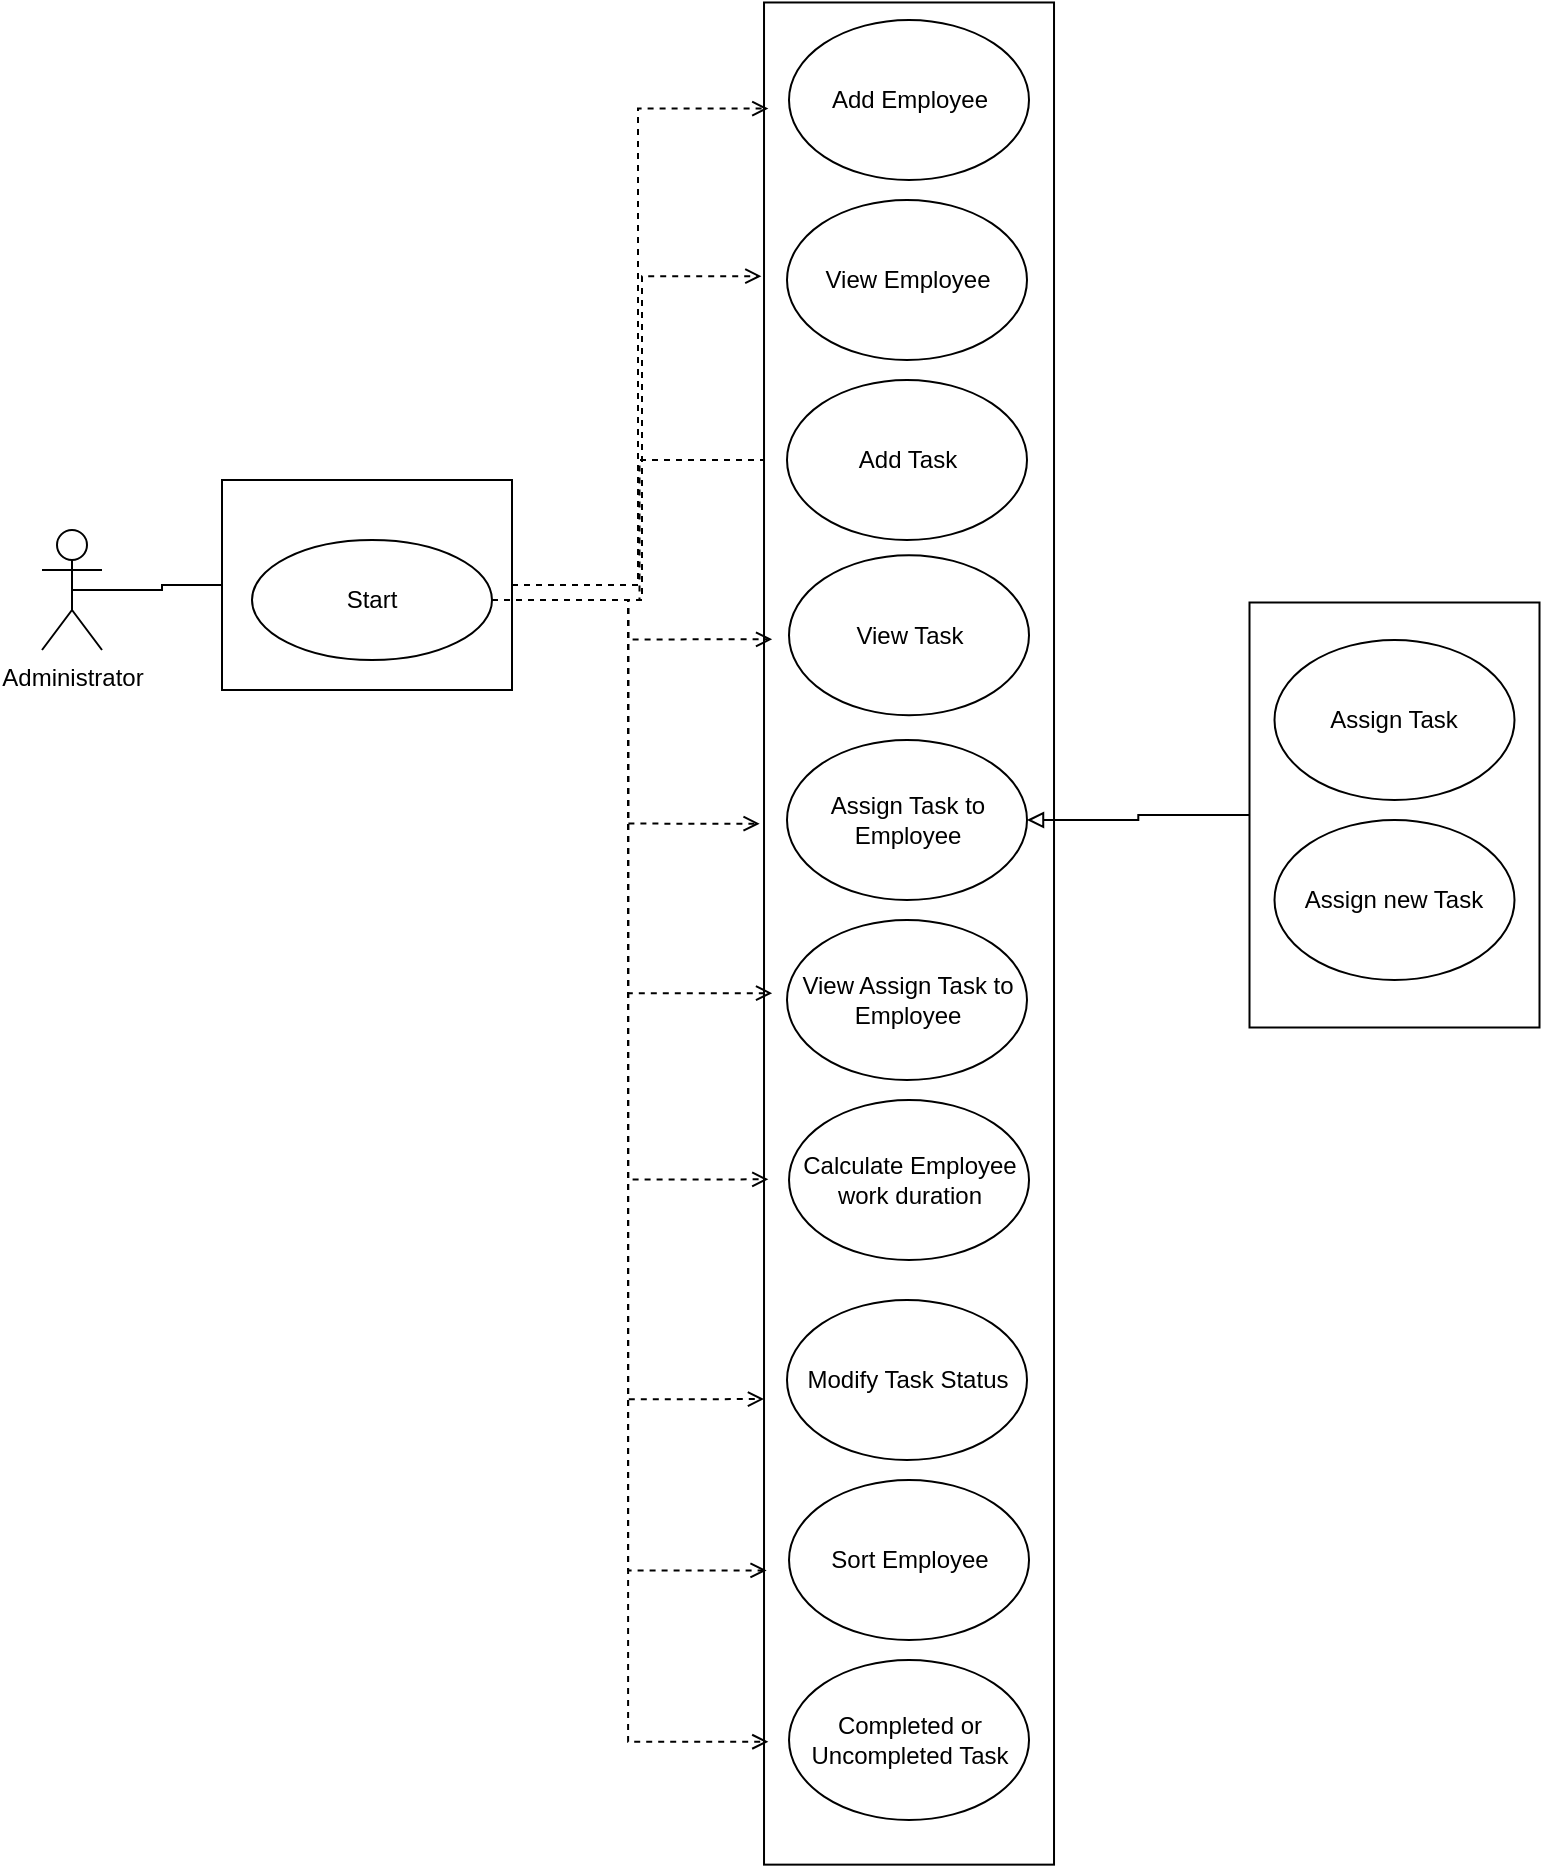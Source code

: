 <mxfile version="26.0.16">
  <diagram id="kgpKYQtTHZ0yAKxKKP6v" name="Page-1">
    <mxGraphModel dx="1323" dy="1952" grid="1" gridSize="10" guides="1" tooltips="1" connect="1" arrows="1" fold="1" page="1" pageScale="1" pageWidth="850" pageHeight="1100" math="0" shadow="0">
      <root>
        <mxCell id="0" />
        <mxCell id="1" parent="0" />
        <mxCell id="wSkZSEqx1WJQZTR7wh7x-15" style="edgeStyle=orthogonalEdgeStyle;rounded=0;orthogonalLoop=1;jettySize=auto;html=1;exitX=0.5;exitY=0.5;exitDx=0;exitDy=0;exitPerimeter=0;entryX=0.5;entryY=1;entryDx=0;entryDy=0;endArrow=none;startFill=0;" edge="1" parent="1" source="wSkZSEqx1WJQZTR7wh7x-1" target="wSkZSEqx1WJQZTR7wh7x-4">
          <mxGeometry relative="1" as="geometry" />
        </mxCell>
        <mxCell id="wSkZSEqx1WJQZTR7wh7x-1" value="Administrator" style="shape=umlActor;verticalLabelPosition=bottom;verticalAlign=top;html=1;outlineConnect=0;" vertex="1" parent="1">
          <mxGeometry x="200" y="15" width="30" height="60" as="geometry" />
        </mxCell>
        <mxCell id="wSkZSEqx1WJQZTR7wh7x-4" value="" style="rounded=0;whiteSpace=wrap;html=1;rotation=90;" vertex="1" parent="1">
          <mxGeometry x="310" y="-30" width="105" height="145" as="geometry" />
        </mxCell>
        <mxCell id="wSkZSEqx1WJQZTR7wh7x-67" style="edgeStyle=orthogonalEdgeStyle;rounded=0;orthogonalLoop=1;jettySize=auto;html=1;exitX=1;exitY=0.5;exitDx=0;exitDy=0;entryX=0;entryY=0.5;entryDx=0;entryDy=0;dashed=1;endArrow=open;endFill=0;" edge="1" parent="1" source="wSkZSEqx1WJQZTR7wh7x-9" target="wSkZSEqx1WJQZTR7wh7x-35">
          <mxGeometry relative="1" as="geometry" />
        </mxCell>
        <mxCell id="wSkZSEqx1WJQZTR7wh7x-72" style="edgeStyle=orthogonalEdgeStyle;rounded=0;orthogonalLoop=1;jettySize=auto;html=1;exitX=1;exitY=0.5;exitDx=0;exitDy=0;entryX=0.75;entryY=1;entryDx=0;entryDy=0;dashed=1;endArrow=open;endFill=0;" edge="1" parent="1" source="wSkZSEqx1WJQZTR7wh7x-9" target="wSkZSEqx1WJQZTR7wh7x-16">
          <mxGeometry relative="1" as="geometry" />
        </mxCell>
        <mxCell id="wSkZSEqx1WJQZTR7wh7x-9" value="Start" style="ellipse;whiteSpace=wrap;html=1;" vertex="1" parent="1">
          <mxGeometry x="305" y="20" width="120" height="60" as="geometry" />
        </mxCell>
        <mxCell id="wSkZSEqx1WJQZTR7wh7x-16" value="" style="rounded=0;whiteSpace=wrap;html=1;rotation=90;" vertex="1" parent="1">
          <mxGeometry x="167.97" y="144.28" width="931.08" height="145" as="geometry" />
        </mxCell>
        <mxCell id="wSkZSEqx1WJQZTR7wh7x-18" value="Add Employee" style="ellipse;whiteSpace=wrap;html=1;" vertex="1" parent="1">
          <mxGeometry x="573.5" y="-240" width="120" height="80" as="geometry" />
        </mxCell>
        <mxCell id="wSkZSEqx1WJQZTR7wh7x-24" value="View Employee" style="ellipse;whiteSpace=wrap;html=1;" vertex="1" parent="1">
          <mxGeometry x="572.5" y="-150" width="120" height="80" as="geometry" />
        </mxCell>
        <mxCell id="wSkZSEqx1WJQZTR7wh7x-34" value="View Task" style="ellipse;whiteSpace=wrap;html=1;" vertex="1" parent="1">
          <mxGeometry x="573.5" y="27.62" width="120" height="80" as="geometry" />
        </mxCell>
        <mxCell id="wSkZSEqx1WJQZTR7wh7x-35" value="Add Task" style="ellipse;whiteSpace=wrap;html=1;" vertex="1" parent="1">
          <mxGeometry x="572.5" y="-60" width="120" height="80" as="geometry" />
        </mxCell>
        <mxCell id="wSkZSEqx1WJQZTR7wh7x-54" value="Assign Task to Employee" style="ellipse;whiteSpace=wrap;html=1;" vertex="1" parent="1">
          <mxGeometry x="572.5" y="120" width="120" height="80" as="geometry" />
        </mxCell>
        <mxCell id="wSkZSEqx1WJQZTR7wh7x-75" style="edgeStyle=orthogonalEdgeStyle;rounded=0;orthogonalLoop=1;jettySize=auto;html=1;exitX=0.5;exitY=1;exitDx=0;exitDy=0;endArrow=block;endFill=0;" edge="1" parent="1" source="wSkZSEqx1WJQZTR7wh7x-55" target="wSkZSEqx1WJQZTR7wh7x-54">
          <mxGeometry relative="1" as="geometry" />
        </mxCell>
        <mxCell id="wSkZSEqx1WJQZTR7wh7x-55" value="&lt;span style=&quot;color: rgba(0, 0, 0, 0); font-family: monospace; font-size: 0px; text-align: start; text-wrap-mode: nowrap;&quot;&gt;%3CmxGraphModel%3E%3Croot%3E%3CmxCell%20id%3D%220%22%2F%3E%3CmxCell%20id%3D%221%22%20parent%3D%220%22%2F%3E%3CmxCell%20id%3D%222%22%20value%3D%22IdTask%22%20style%3D%22ellipse%3BwhiteSpace%3Dwrap%3Bhtml%3D1%3B%22%20vertex%3D%221%22%20parent%3D%221%22%3E%3CmxGeometry%20x%3D%221096%22%20y%3D%22-177.5%22%20width%3D%22120%22%20height%3D%2280%22%20as%3D%22geometry%22%2F%3E%3C%2FmxCell%3E%3C%2Froot%3E%3C%2FmxGraphModel%3E&lt;/span&gt;" style="rounded=0;whiteSpace=wrap;html=1;rotation=90;" vertex="1" parent="1">
          <mxGeometry x="770" y="85" width="212.5" height="145" as="geometry" />
        </mxCell>
        <mxCell id="wSkZSEqx1WJQZTR7wh7x-57" value="Assign Task" style="ellipse;whiteSpace=wrap;html=1;" vertex="1" parent="1">
          <mxGeometry x="816.25" y="70" width="120" height="80" as="geometry" />
        </mxCell>
        <mxCell id="wSkZSEqx1WJQZTR7wh7x-58" value="Assign new Task" style="ellipse;whiteSpace=wrap;html=1;" vertex="1" parent="1">
          <mxGeometry x="816.25" y="160" width="120" height="80" as="geometry" />
        </mxCell>
        <mxCell id="wSkZSEqx1WJQZTR7wh7x-59" value="View Assign Task to Employee" style="ellipse;whiteSpace=wrap;html=1;" vertex="1" parent="1">
          <mxGeometry x="572.5" y="210" width="120" height="80" as="geometry" />
        </mxCell>
        <mxCell id="wSkZSEqx1WJQZTR7wh7x-61" value="Calculate Employee work duration" style="ellipse;whiteSpace=wrap;html=1;" vertex="1" parent="1">
          <mxGeometry x="573.51" y="300" width="120" height="80" as="geometry" />
        </mxCell>
        <mxCell id="wSkZSEqx1WJQZTR7wh7x-62" value="Modify Task Status" style="ellipse;whiteSpace=wrap;html=1;" vertex="1" parent="1">
          <mxGeometry x="572.5" y="400" width="120" height="80" as="geometry" />
        </mxCell>
        <mxCell id="wSkZSEqx1WJQZTR7wh7x-63" value="Sort Employee" style="ellipse;whiteSpace=wrap;html=1;" vertex="1" parent="1">
          <mxGeometry x="573.51" y="490" width="120" height="80" as="geometry" />
        </mxCell>
        <mxCell id="wSkZSEqx1WJQZTR7wh7x-64" value="Completed or Uncompleted Task" style="ellipse;whiteSpace=wrap;html=1;" vertex="1" parent="1">
          <mxGeometry x="573.51" y="580" width="120" height="80" as="geometry" />
        </mxCell>
        <mxCell id="wSkZSEqx1WJQZTR7wh7x-65" style="edgeStyle=orthogonalEdgeStyle;rounded=0;orthogonalLoop=1;jettySize=auto;html=1;exitX=0.5;exitY=0;exitDx=0;exitDy=0;entryX=0.057;entryY=0.985;entryDx=0;entryDy=0;entryPerimeter=0;dashed=1;endArrow=open;endFill=0;" edge="1" parent="1" source="wSkZSEqx1WJQZTR7wh7x-4" target="wSkZSEqx1WJQZTR7wh7x-16">
          <mxGeometry relative="1" as="geometry">
            <Array as="points">
              <mxPoint x="498" y="42" />
              <mxPoint x="498" y="-196" />
            </Array>
          </mxGeometry>
        </mxCell>
        <mxCell id="wSkZSEqx1WJQZTR7wh7x-66" style="edgeStyle=orthogonalEdgeStyle;rounded=0;orthogonalLoop=1;jettySize=auto;html=1;entryX=0.147;entryY=1.009;entryDx=0;entryDy=0;entryPerimeter=0;dashed=1;endArrow=open;endFill=0;" edge="1" parent="1" source="wSkZSEqx1WJQZTR7wh7x-9" target="wSkZSEqx1WJQZTR7wh7x-16">
          <mxGeometry relative="1" as="geometry">
            <Array as="points">
              <mxPoint x="500" y="50" />
              <mxPoint x="500" y="-112" />
            </Array>
          </mxGeometry>
        </mxCell>
        <mxCell id="wSkZSEqx1WJQZTR7wh7x-68" style="edgeStyle=orthogonalEdgeStyle;rounded=0;orthogonalLoop=1;jettySize=auto;html=1;exitX=1;exitY=0.5;exitDx=0;exitDy=0;entryX=0.342;entryY=0.972;entryDx=0;entryDy=0;entryPerimeter=0;dashed=1;endArrow=open;endFill=0;" edge="1" parent="1" source="wSkZSEqx1WJQZTR7wh7x-9" target="wSkZSEqx1WJQZTR7wh7x-16">
          <mxGeometry relative="1" as="geometry" />
        </mxCell>
        <mxCell id="wSkZSEqx1WJQZTR7wh7x-69" style="edgeStyle=orthogonalEdgeStyle;rounded=0;orthogonalLoop=1;jettySize=auto;html=1;exitX=1;exitY=0.5;exitDx=0;exitDy=0;entryX=0.441;entryY=1.015;entryDx=0;entryDy=0;entryPerimeter=0;dashed=1;endArrow=open;endFill=0;" edge="1" parent="1" source="wSkZSEqx1WJQZTR7wh7x-9" target="wSkZSEqx1WJQZTR7wh7x-16">
          <mxGeometry relative="1" as="geometry" />
        </mxCell>
        <mxCell id="wSkZSEqx1WJQZTR7wh7x-70" style="edgeStyle=orthogonalEdgeStyle;rounded=0;orthogonalLoop=1;jettySize=auto;html=1;exitX=1;exitY=0.5;exitDx=0;exitDy=0;entryX=0.532;entryY=0.972;entryDx=0;entryDy=0;entryPerimeter=0;dashed=1;endArrow=open;endFill=0;" edge="1" parent="1" source="wSkZSEqx1WJQZTR7wh7x-9" target="wSkZSEqx1WJQZTR7wh7x-16">
          <mxGeometry relative="1" as="geometry" />
        </mxCell>
        <mxCell id="wSkZSEqx1WJQZTR7wh7x-71" style="edgeStyle=orthogonalEdgeStyle;rounded=0;orthogonalLoop=1;jettySize=auto;html=1;exitX=1;exitY=0.5;exitDx=0;exitDy=0;entryX=0.632;entryY=0.985;entryDx=0;entryDy=0;entryPerimeter=0;dashed=1;endArrow=open;endFill=0;" edge="1" parent="1" source="wSkZSEqx1WJQZTR7wh7x-9" target="wSkZSEqx1WJQZTR7wh7x-16">
          <mxGeometry relative="1" as="geometry" />
        </mxCell>
        <mxCell id="wSkZSEqx1WJQZTR7wh7x-73" style="edgeStyle=orthogonalEdgeStyle;rounded=0;orthogonalLoop=1;jettySize=auto;html=1;exitX=1;exitY=0.5;exitDx=0;exitDy=0;entryX=0.842;entryY=0.991;entryDx=0;entryDy=0;entryPerimeter=0;dashed=1;endArrow=open;endFill=0;" edge="1" parent="1" source="wSkZSEqx1WJQZTR7wh7x-9" target="wSkZSEqx1WJQZTR7wh7x-16">
          <mxGeometry relative="1" as="geometry" />
        </mxCell>
        <mxCell id="wSkZSEqx1WJQZTR7wh7x-74" style="edgeStyle=orthogonalEdgeStyle;rounded=0;orthogonalLoop=1;jettySize=auto;html=1;exitX=1;exitY=0.5;exitDx=0;exitDy=0;entryX=0.934;entryY=0.985;entryDx=0;entryDy=0;entryPerimeter=0;dashed=1;endArrow=open;endFill=0;" edge="1" parent="1" source="wSkZSEqx1WJQZTR7wh7x-9" target="wSkZSEqx1WJQZTR7wh7x-16">
          <mxGeometry relative="1" as="geometry" />
        </mxCell>
      </root>
    </mxGraphModel>
  </diagram>
</mxfile>
